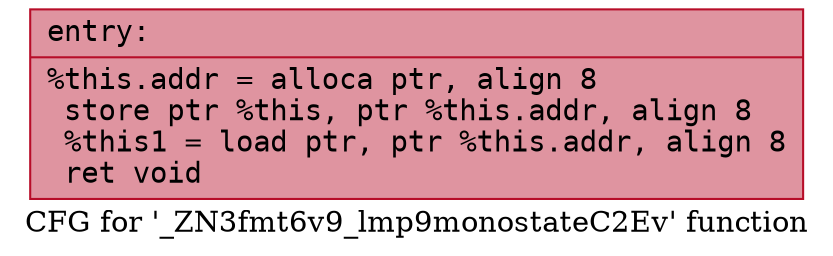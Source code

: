 digraph "CFG for '_ZN3fmt6v9_lmp9monostateC2Ev' function" {
	label="CFG for '_ZN3fmt6v9_lmp9monostateC2Ev' function";

	Node0x556bfeb27480 [shape=record,color="#b70d28ff", style=filled, fillcolor="#b70d2870" fontname="Courier",label="{entry:\l|  %this.addr = alloca ptr, align 8\l  store ptr %this, ptr %this.addr, align 8\l  %this1 = load ptr, ptr %this.addr, align 8\l  ret void\l}"];
}
